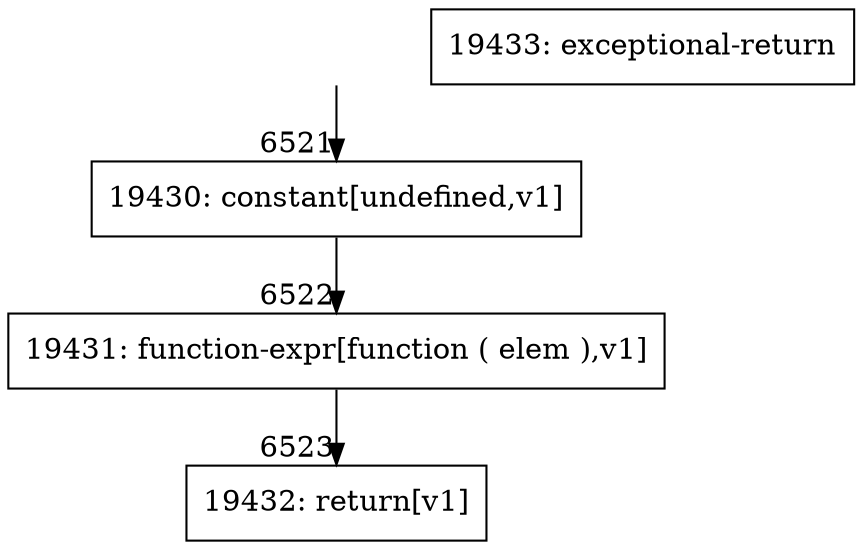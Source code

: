 digraph {
rankdir="TD"
BB_entry458[shape=none,label=""];
BB_entry458 -> BB6521 [tailport=s, headport=n, headlabel="    6521"]
BB6521 [shape=record label="{19430: constant[undefined,v1]}" ] 
BB6521 -> BB6522 [tailport=s, headport=n, headlabel="      6522"]
BB6522 [shape=record label="{19431: function-expr[function ( elem ),v1]}" ] 
BB6522 -> BB6523 [tailport=s, headport=n, headlabel="      6523"]
BB6523 [shape=record label="{19432: return[v1]}" ] 
BB6524 [shape=record label="{19433: exceptional-return}" ] 
//#$~ 9217
}
